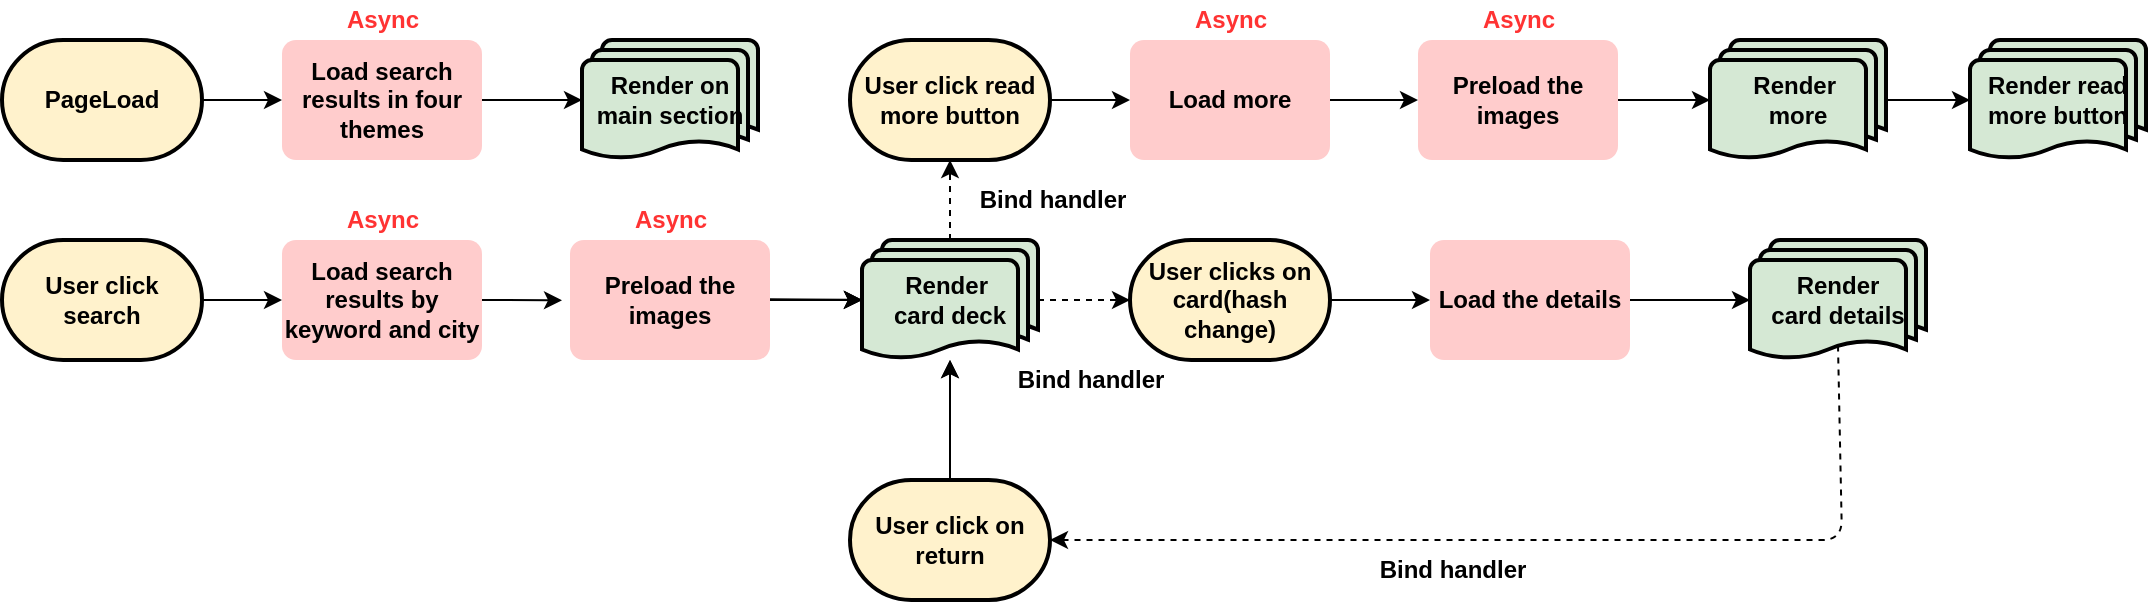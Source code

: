 <mxfile>
    <diagram id="gykGrEGpiHCJYPlF1je9" name="Page-1">
        <mxGraphModel dx="692" dy="1412" grid="1" gridSize="10" guides="1" tooltips="1" connect="1" arrows="1" fold="1" page="1" pageScale="1" pageWidth="850" pageHeight="1100" background="#ffffff" math="0" shadow="0">
            <root>
                <mxCell id="0"/>
                <mxCell id="1" parent="0"/>
                <mxCell id="6" value="" style="edgeStyle=none;html=1;fontColor=#000000;labelBackgroundColor=#000000;strokeColor=#000000;" parent="1" source="3" target="4" edge="1">
                    <mxGeometry relative="1" as="geometry"/>
                </mxCell>
                <mxCell id="3" value="&lt;font color=&quot;#000000&quot;&gt;&lt;b&gt;PageLoad&lt;/b&gt;&lt;/font&gt;" style="strokeWidth=2;html=1;shape=mxgraph.flowchart.terminator;whiteSpace=wrap;fillColor=#FFF2CC;shadow=0;sketch=0;" parent="1" vertex="1">
                    <mxGeometry x="20" y="-1060" width="100" height="60" as="geometry"/>
                </mxCell>
                <mxCell id="10" value="" style="edgeStyle=none;html=1;labelBackgroundColor=#000000;fontColor=#000000;strokeColor=#000000;" parent="1" source="4" target="9" edge="1">
                    <mxGeometry relative="1" as="geometry"/>
                </mxCell>
                <mxCell id="4" value="&lt;font color=&quot;#000000&quot;&gt;&lt;b&gt;Load search results in four themes&lt;/b&gt;&lt;/font&gt;" style="rounded=1;whiteSpace=wrap;html=1;absoluteArcSize=1;arcSize=14;strokeWidth=2;shadow=0;sketch=0;fillColor=#ffcccc;strokeColor=none;" parent="1" vertex="1">
                    <mxGeometry x="160" y="-1060" width="100" height="60" as="geometry"/>
                </mxCell>
                <mxCell id="5" value="&lt;b&gt;&lt;font color=&quot;#ff3333&quot;&gt;Async&lt;/font&gt;&lt;/b&gt;" style="text;html=1;align=center;verticalAlign=middle;resizable=0;points=[];autosize=1;strokeColor=none;fillColor=none;fontColor=#000000;" parent="1" vertex="1">
                    <mxGeometry x="185" y="-1080" width="50" height="20" as="geometry"/>
                </mxCell>
                <mxCell id="9" value="&lt;b&gt;Render on main section&lt;/b&gt;" style="strokeWidth=2;html=1;shape=mxgraph.flowchart.multi-document;whiteSpace=wrap;shadow=0;sketch=0;fontColor=#000000;fillColor=#d5e8d4;" parent="1" vertex="1">
                    <mxGeometry x="310" y="-1060" width="88" height="60" as="geometry"/>
                </mxCell>
                <mxCell id="14" value="" style="edgeStyle=none;html=1;labelBackgroundColor=#000000;fontColor=#FF3333;strokeColor=#000000;" parent="1" source="11" target="12" edge="1">
                    <mxGeometry relative="1" as="geometry"/>
                </mxCell>
                <mxCell id="11" value="&lt;font color=&quot;#000000&quot;&gt;&lt;b&gt;User click search&lt;/b&gt;&lt;/font&gt;" style="strokeWidth=2;html=1;shape=mxgraph.flowchart.terminator;whiteSpace=wrap;fillColor=#FFF2CC;shadow=0;sketch=0;" parent="1" vertex="1">
                    <mxGeometry x="20" y="-960" width="100" height="60" as="geometry"/>
                </mxCell>
                <mxCell id="28" style="edgeStyle=none;html=1;exitX=1;exitY=0.5;exitDx=0;exitDy=0;strokeColor=#000000;" parent="1" source="12" edge="1">
                    <mxGeometry relative="1" as="geometry">
                        <mxPoint x="300" y="-929.857" as="targetPoint"/>
                    </mxGeometry>
                </mxCell>
                <mxCell id="12" value="&lt;font color=&quot;#000000&quot;&gt;&lt;b&gt;Load search results by keyword and city&lt;/b&gt;&lt;/font&gt;" style="rounded=1;whiteSpace=wrap;html=1;absoluteArcSize=1;arcSize=14;strokeWidth=2;shadow=0;sketch=0;fillColor=#ffcccc;strokeColor=none;" parent="1" vertex="1">
                    <mxGeometry x="160" y="-960" width="100" height="60" as="geometry"/>
                </mxCell>
                <mxCell id="35" style="edgeStyle=none;html=1;entryX=0;entryY=0.5;entryDx=0;entryDy=0;entryPerimeter=0;strokeColor=#000000;dashed=1;" parent="1" source="13" target="34" edge="1">
                    <mxGeometry relative="1" as="geometry"/>
                </mxCell>
                <mxCell id="58" style="edgeStyle=none;html=1;exitX=0.5;exitY=0;exitDx=0;exitDy=0;exitPerimeter=0;entryX=0.5;entryY=1;entryDx=0;entryDy=0;entryPerimeter=0;strokeColor=#000000;dashed=1;" edge="1" parent="1" source="13" target="45">
                    <mxGeometry relative="1" as="geometry"/>
                </mxCell>
                <mxCell id="13" value="&lt;b&gt;Render&amp;nbsp;&lt;br&gt;card deck&lt;br&gt;&lt;/b&gt;" style="strokeWidth=2;html=1;shape=mxgraph.flowchart.multi-document;whiteSpace=wrap;shadow=0;sketch=0;fontColor=#000000;fillColor=#d5e8d4;" parent="1" vertex="1">
                    <mxGeometry x="450" y="-960" width="88" height="60" as="geometry"/>
                </mxCell>
                <mxCell id="16" value="&lt;b&gt;&lt;font color=&quot;#ff3333&quot;&gt;Async&lt;/font&gt;&lt;/b&gt;" style="text;html=1;align=center;verticalAlign=middle;resizable=0;points=[];autosize=1;strokeColor=none;fillColor=none;fontColor=#000000;" parent="1" vertex="1">
                    <mxGeometry x="185" y="-980" width="50" height="20" as="geometry"/>
                </mxCell>
                <mxCell id="20" value="" style="edgeStyle=none;html=1;" parent="1" source="17" target="13" edge="1">
                    <mxGeometry relative="1" as="geometry"/>
                </mxCell>
                <mxCell id="33" style="edgeStyle=none;html=1;strokeColor=#000000;" parent="1" source="17" edge="1">
                    <mxGeometry relative="1" as="geometry">
                        <mxPoint x="494" y="-900" as="targetPoint"/>
                    </mxGeometry>
                </mxCell>
                <mxCell id="17" value="&lt;font color=&quot;#000000&quot;&gt;&lt;b&gt;User click on return&lt;/b&gt;&lt;/font&gt;" style="strokeWidth=2;html=1;shape=mxgraph.flowchart.terminator;whiteSpace=wrap;fillColor=#FFF2CC;shadow=0;sketch=0;" parent="1" vertex="1">
                    <mxGeometry x="444" y="-840" width="100" height="60" as="geometry"/>
                </mxCell>
                <mxCell id="24" value="" style="edgeStyle=none;html=1;" parent="1" source="18" target="13" edge="1">
                    <mxGeometry relative="1" as="geometry"/>
                </mxCell>
                <mxCell id="29" style="edgeStyle=none;html=1;exitX=1;exitY=0.5;exitDx=0;exitDy=0;" parent="1" source="18" edge="1">
                    <mxGeometry relative="1" as="geometry">
                        <mxPoint x="450" y="-930.167" as="targetPoint"/>
                    </mxGeometry>
                </mxCell>
                <mxCell id="18" value="&lt;font color=&quot;#000000&quot;&gt;&lt;b&gt;Preload the images&lt;/b&gt;&lt;/font&gt;" style="rounded=1;whiteSpace=wrap;html=1;absoluteArcSize=1;arcSize=14;strokeWidth=2;shadow=0;sketch=0;fillColor=#ffcccc;strokeColor=none;" parent="1" vertex="1">
                    <mxGeometry x="304" y="-960" width="100" height="60" as="geometry"/>
                </mxCell>
                <mxCell id="19" value="&lt;b&gt;&lt;font color=&quot;#ff3333&quot;&gt;Async&lt;/font&gt;&lt;/b&gt;" style="text;html=1;align=center;verticalAlign=middle;resizable=0;points=[];autosize=1;strokeColor=none;fillColor=none;fontColor=#000000;" parent="1" vertex="1">
                    <mxGeometry x="329" y="-980" width="50" height="20" as="geometry"/>
                </mxCell>
                <mxCell id="31" value="" style="edgeStyle=none;html=1;labelBackgroundColor=#000000;fontColor=#FF3333;strokeColor=#000000;entryX=0;entryY=0.5;entryDx=0;entryDy=0;entryPerimeter=0;" parent="1" target="13" edge="1">
                    <mxGeometry relative="1" as="geometry">
                        <mxPoint x="404" y="-930.42" as="sourcePoint"/>
                        <mxPoint x="444.0" y="-930.42" as="targetPoint"/>
                    </mxGeometry>
                </mxCell>
                <mxCell id="38" style="edgeStyle=none;html=1;exitX=1;exitY=0.5;exitDx=0;exitDy=0;exitPerimeter=0;entryX=0;entryY=0.5;entryDx=0;entryDy=0;strokeColor=#000000;" parent="1" source="34" target="37" edge="1">
                    <mxGeometry relative="1" as="geometry"/>
                </mxCell>
                <mxCell id="34" value="&lt;font color=&quot;#000000&quot;&gt;&lt;b&gt;User clicks on card(hash change)&lt;/b&gt;&lt;/font&gt;" style="strokeWidth=2;html=1;shape=mxgraph.flowchart.terminator;whiteSpace=wrap;fillColor=#FFF2CC;shadow=0;sketch=0;" parent="1" vertex="1">
                    <mxGeometry x="584" y="-960" width="100" height="60" as="geometry"/>
                </mxCell>
                <mxCell id="36" value="&lt;b&gt;Bind handler&lt;/b&gt;" style="text;html=1;align=center;verticalAlign=middle;resizable=0;points=[];autosize=1;strokeColor=none;fillColor=none;fontColor=#000000;" parent="1" vertex="1">
                    <mxGeometry x="519" y="-900" width="90" height="20" as="geometry"/>
                </mxCell>
                <mxCell id="41" style="edgeStyle=none;html=1;exitX=1;exitY=0.5;exitDx=0;exitDy=0;entryX=0;entryY=0.5;entryDx=0;entryDy=0;entryPerimeter=0;strokeColor=#000000;" parent="1" source="37" target="39" edge="1">
                    <mxGeometry relative="1" as="geometry"/>
                </mxCell>
                <mxCell id="37" value="&lt;font color=&quot;#000000&quot;&gt;&lt;b&gt;Load the details&lt;/b&gt;&lt;/font&gt;" style="rounded=1;whiteSpace=wrap;html=1;absoluteArcSize=1;arcSize=14;strokeWidth=2;shadow=0;sketch=0;fillColor=#ffcccc;strokeColor=none;" parent="1" vertex="1">
                    <mxGeometry x="734" y="-960" width="100" height="60" as="geometry"/>
                </mxCell>
                <mxCell id="42" style="edgeStyle=none;html=1;exitX=0.5;exitY=0.88;exitDx=0;exitDy=0;exitPerimeter=0;strokeColor=#000000;entryX=1;entryY=0.5;entryDx=0;entryDy=0;entryPerimeter=0;dashed=1;" parent="1" source="39" target="17" edge="1">
                    <mxGeometry relative="1" as="geometry">
                        <mxPoint x="984.294" y="-800.0" as="targetPoint"/>
                        <Array as="points">
                            <mxPoint x="940" y="-810"/>
                        </Array>
                    </mxGeometry>
                </mxCell>
                <mxCell id="39" value="&lt;b&gt;Render&lt;br&gt;card details&lt;br&gt;&lt;/b&gt;" style="strokeWidth=2;html=1;shape=mxgraph.flowchart.multi-document;whiteSpace=wrap;shadow=0;sketch=0;fontColor=#000000;fillColor=#d5e8d4;" parent="1" vertex="1">
                    <mxGeometry x="894" y="-960" width="88" height="60" as="geometry"/>
                </mxCell>
                <mxCell id="44" value="&lt;b&gt;Bind handler&lt;/b&gt;" style="text;html=1;align=center;verticalAlign=middle;resizable=0;points=[];autosize=1;strokeColor=none;fillColor=none;fontColor=#000000;" parent="1" vertex="1">
                    <mxGeometry x="700" y="-805" width="90" height="20" as="geometry"/>
                </mxCell>
                <mxCell id="53" style="edgeStyle=none;html=1;exitX=1;exitY=0.5;exitDx=0;exitDy=0;exitPerimeter=0;entryX=0;entryY=0.5;entryDx=0;entryDy=0;strokeColor=#000000;" edge="1" parent="1" source="45" target="46">
                    <mxGeometry relative="1" as="geometry"/>
                </mxCell>
                <mxCell id="45" value="&lt;font color=&quot;#000000&quot;&gt;&lt;b&gt;User click read more button&lt;/b&gt;&lt;/font&gt;" style="strokeWidth=2;html=1;shape=mxgraph.flowchart.terminator;whiteSpace=wrap;fillColor=#FFF2CC;shadow=0;sketch=0;" vertex="1" parent="1">
                    <mxGeometry x="444" y="-1060" width="100" height="60" as="geometry"/>
                </mxCell>
                <mxCell id="54" style="edgeStyle=none;html=1;exitX=1;exitY=0.5;exitDx=0;exitDy=0;entryX=0;entryY=0.5;entryDx=0;entryDy=0;strokeColor=#000000;" edge="1" parent="1" source="46" target="48">
                    <mxGeometry relative="1" as="geometry"/>
                </mxCell>
                <mxCell id="46" value="&lt;font color=&quot;#000000&quot;&gt;&lt;b&gt;Load more&lt;/b&gt;&lt;/font&gt;" style="rounded=1;whiteSpace=wrap;html=1;absoluteArcSize=1;arcSize=14;strokeWidth=2;shadow=0;sketch=0;fillColor=#ffcccc;strokeColor=none;" vertex="1" parent="1">
                    <mxGeometry x="584" y="-1060" width="100" height="60" as="geometry"/>
                </mxCell>
                <mxCell id="47" value="&lt;b&gt;&lt;font color=&quot;#ff3333&quot;&gt;Async&lt;/font&gt;&lt;/b&gt;" style="text;html=1;align=center;verticalAlign=middle;resizable=0;points=[];autosize=1;strokeColor=none;fillColor=none;fontColor=#000000;" vertex="1" parent="1">
                    <mxGeometry x="609" y="-1080" width="50" height="20" as="geometry"/>
                </mxCell>
                <mxCell id="55" style="edgeStyle=none;html=1;exitX=1;exitY=0.5;exitDx=0;exitDy=0;entryX=0;entryY=0.5;entryDx=0;entryDy=0;entryPerimeter=0;strokeColor=#000000;" edge="1" parent="1" source="48" target="51">
                    <mxGeometry relative="1" as="geometry"/>
                </mxCell>
                <mxCell id="48" value="&lt;font color=&quot;#000000&quot;&gt;&lt;b&gt;Preload the images&lt;/b&gt;&lt;/font&gt;" style="rounded=1;whiteSpace=wrap;html=1;absoluteArcSize=1;arcSize=14;strokeWidth=2;shadow=0;sketch=0;fillColor=#ffcccc;strokeColor=none;" vertex="1" parent="1">
                    <mxGeometry x="728" y="-1060" width="100" height="60" as="geometry"/>
                </mxCell>
                <mxCell id="49" value="&lt;b&gt;&lt;font color=&quot;#ff3333&quot;&gt;Async&lt;/font&gt;&lt;/b&gt;" style="text;html=1;align=center;verticalAlign=middle;resizable=0;points=[];autosize=1;strokeColor=none;fillColor=none;fontColor=#000000;" vertex="1" parent="1">
                    <mxGeometry x="753" y="-1080" width="50" height="20" as="geometry"/>
                </mxCell>
                <mxCell id="56" style="edgeStyle=none;html=1;exitX=1;exitY=0.5;exitDx=0;exitDy=0;exitPerimeter=0;entryX=0;entryY=0.5;entryDx=0;entryDy=0;entryPerimeter=0;strokeColor=#000000;" edge="1" parent="1" source="51" target="52">
                    <mxGeometry relative="1" as="geometry"/>
                </mxCell>
                <mxCell id="51" value="&lt;b&gt;Render&amp;nbsp;&lt;br&gt;more&lt;br&gt;&lt;/b&gt;" style="strokeWidth=2;html=1;shape=mxgraph.flowchart.multi-document;whiteSpace=wrap;shadow=0;sketch=0;fontColor=#000000;fillColor=#d5e8d4;" vertex="1" parent="1">
                    <mxGeometry x="874" y="-1060" width="88" height="60" as="geometry"/>
                </mxCell>
                <mxCell id="52" value="&lt;b&gt;Render read more button&lt;br&gt;&lt;/b&gt;" style="strokeWidth=2;html=1;shape=mxgraph.flowchart.multi-document;whiteSpace=wrap;shadow=0;sketch=0;fontColor=#000000;fillColor=#d5e8d4;" vertex="1" parent="1">
                    <mxGeometry x="1004" y="-1060" width="88" height="60" as="geometry"/>
                </mxCell>
                <mxCell id="59" value="&lt;b&gt;Bind handler&lt;/b&gt;" style="text;html=1;align=center;verticalAlign=middle;resizable=0;points=[];autosize=1;strokeColor=none;fillColor=none;fontColor=#000000;" vertex="1" parent="1">
                    <mxGeometry x="500" y="-990" width="90" height="20" as="geometry"/>
                </mxCell>
            </root>
        </mxGraphModel>
    </diagram>
</mxfile>